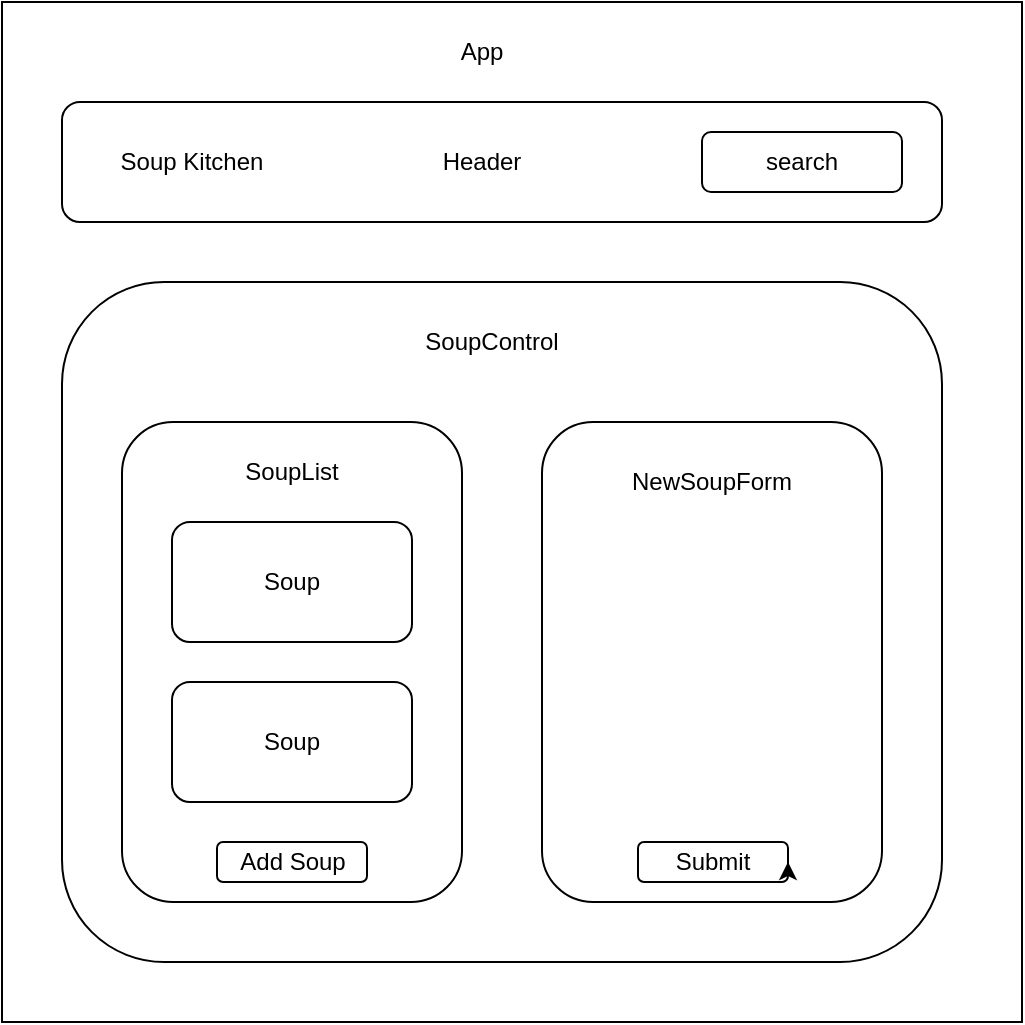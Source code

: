 <mxfile>
    <diagram id="cE5APuZCjZPeSIfeGxjd" name="Page-1">
        <mxGraphModel dx="950" dy="559" grid="1" gridSize="10" guides="1" tooltips="1" connect="1" arrows="1" fold="1" page="1" pageScale="1" pageWidth="850" pageHeight="1100" math="0" shadow="0">
            <root>
                <mxCell id="0"/>
                <mxCell id="1" parent="0"/>
                <mxCell id="3" value="" style="whiteSpace=wrap;html=1;aspect=fixed;" vertex="1" parent="1">
                    <mxGeometry x="70" y="40" width="510" height="510" as="geometry"/>
                </mxCell>
                <mxCell id="4" value="" style="rounded=1;whiteSpace=wrap;html=1;" vertex="1" parent="1">
                    <mxGeometry x="100" y="90" width="440" height="60" as="geometry"/>
                </mxCell>
                <mxCell id="5" value="" style="rounded=1;whiteSpace=wrap;html=1;" vertex="1" parent="1">
                    <mxGeometry x="100" y="180" width="440" height="340" as="geometry"/>
                </mxCell>
                <mxCell id="6" value="Header" style="text;html=1;strokeColor=none;fillColor=none;align=center;verticalAlign=middle;whiteSpace=wrap;rounded=0;" vertex="1" parent="1">
                    <mxGeometry x="280" y="100" width="60" height="40" as="geometry"/>
                </mxCell>
                <mxCell id="7" value="App" style="text;html=1;strokeColor=none;fillColor=none;align=center;verticalAlign=middle;whiteSpace=wrap;rounded=0;" vertex="1" parent="1">
                    <mxGeometry x="280" y="50" width="60" height="30" as="geometry"/>
                </mxCell>
                <mxCell id="8" value="search" style="rounded=1;whiteSpace=wrap;html=1;" vertex="1" parent="1">
                    <mxGeometry x="420" y="105" width="100" height="30" as="geometry"/>
                </mxCell>
                <mxCell id="9" value="Soup Kitchen" style="text;html=1;strokeColor=none;fillColor=none;align=center;verticalAlign=middle;whiteSpace=wrap;rounded=0;" vertex="1" parent="1">
                    <mxGeometry x="120" y="105" width="90" height="30" as="geometry"/>
                </mxCell>
                <mxCell id="11" value="SoupControl" style="text;html=1;strokeColor=none;fillColor=none;align=center;verticalAlign=middle;whiteSpace=wrap;rounded=0;" vertex="1" parent="1">
                    <mxGeometry x="250" y="190" width="130" height="40" as="geometry"/>
                </mxCell>
                <mxCell id="12" value="" style="rounded=1;whiteSpace=wrap;html=1;" vertex="1" parent="1">
                    <mxGeometry x="130" y="250" width="170" height="240" as="geometry"/>
                </mxCell>
                <mxCell id="13" value="SoupList" style="text;html=1;strokeColor=none;fillColor=none;align=center;verticalAlign=middle;whiteSpace=wrap;rounded=0;" vertex="1" parent="1">
                    <mxGeometry x="185" y="260" width="60" height="30" as="geometry"/>
                </mxCell>
                <mxCell id="15" value="Soup" style="rounded=1;whiteSpace=wrap;html=1;" vertex="1" parent="1">
                    <mxGeometry x="155" y="300" width="120" height="60" as="geometry"/>
                </mxCell>
                <mxCell id="16" value="Soup" style="rounded=1;whiteSpace=wrap;html=1;" vertex="1" parent="1">
                    <mxGeometry x="155" y="380" width="120" height="60" as="geometry"/>
                </mxCell>
                <mxCell id="17" value="Add Soup" style="rounded=1;whiteSpace=wrap;html=1;" vertex="1" parent="1">
                    <mxGeometry x="177.5" y="460" width="75" height="20" as="geometry"/>
                </mxCell>
                <mxCell id="18" value="" style="rounded=1;whiteSpace=wrap;html=1;" vertex="1" parent="1">
                    <mxGeometry x="340" y="250" width="170" height="240" as="geometry"/>
                </mxCell>
                <mxCell id="19" value="NewSoupForm" style="text;html=1;strokeColor=none;fillColor=none;align=center;verticalAlign=middle;whiteSpace=wrap;rounded=0;" vertex="1" parent="1">
                    <mxGeometry x="385" y="260" width="80" height="40" as="geometry"/>
                </mxCell>
                <mxCell id="20" value="Submit" style="rounded=1;whiteSpace=wrap;html=1;" vertex="1" parent="1">
                    <mxGeometry x="388" y="460" width="75" height="20" as="geometry"/>
                </mxCell>
                <mxCell id="21" style="edgeStyle=none;html=1;exitX=1;exitY=0.75;exitDx=0;exitDy=0;entryX=1;entryY=0.5;entryDx=0;entryDy=0;" edge="1" parent="1" source="20" target="20">
                    <mxGeometry relative="1" as="geometry"/>
                </mxCell>
            </root>
        </mxGraphModel>
    </diagram>
</mxfile>